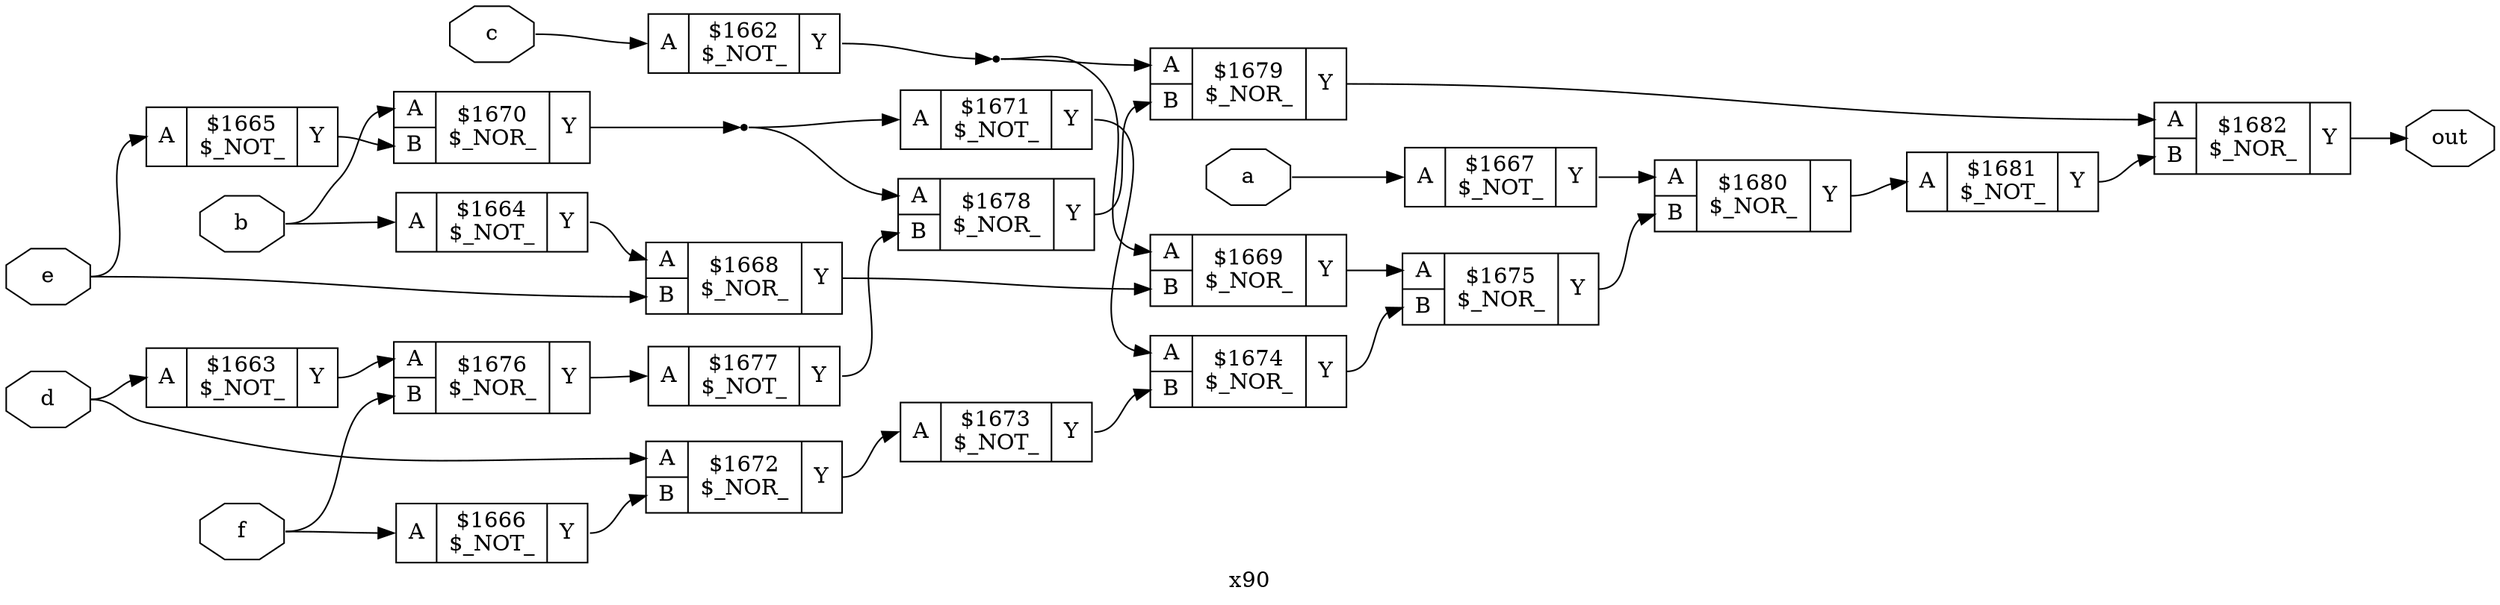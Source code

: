 digraph "x90" {
label="x90";
rankdir="LR";
remincross=true;
n21 [ shape=octagon, label="a", color="black", fontcolor="black" ];
n22 [ shape=octagon, label="b", color="black", fontcolor="black" ];
n23 [ shape=octagon, label="c", color="black", fontcolor="black" ];
n24 [ shape=octagon, label="d", color="black", fontcolor="black" ];
n25 [ shape=octagon, label="e", color="black", fontcolor="black" ];
n26 [ shape=octagon, label="f", color="black", fontcolor="black" ];
n27 [ shape=octagon, label="out", color="black", fontcolor="black" ];
c30 [ shape=record, label="{{<p28> A}|$1662\n$_NOT_|{<p29> Y}}" ];
c31 [ shape=record, label="{{<p28> A}|$1663\n$_NOT_|{<p29> Y}}" ];
c32 [ shape=record, label="{{<p28> A}|$1664\n$_NOT_|{<p29> Y}}" ];
c33 [ shape=record, label="{{<p28> A}|$1665\n$_NOT_|{<p29> Y}}" ];
c34 [ shape=record, label="{{<p28> A}|$1666\n$_NOT_|{<p29> Y}}" ];
c35 [ shape=record, label="{{<p28> A}|$1667\n$_NOT_|{<p29> Y}}" ];
c37 [ shape=record, label="{{<p28> A|<p36> B}|$1668\n$_NOR_|{<p29> Y}}" ];
c38 [ shape=record, label="{{<p28> A|<p36> B}|$1669\n$_NOR_|{<p29> Y}}" ];
c39 [ shape=record, label="{{<p28> A|<p36> B}|$1670\n$_NOR_|{<p29> Y}}" ];
c40 [ shape=record, label="{{<p28> A}|$1671\n$_NOT_|{<p29> Y}}" ];
c41 [ shape=record, label="{{<p28> A|<p36> B}|$1672\n$_NOR_|{<p29> Y}}" ];
c42 [ shape=record, label="{{<p28> A}|$1673\n$_NOT_|{<p29> Y}}" ];
c43 [ shape=record, label="{{<p28> A|<p36> B}|$1674\n$_NOR_|{<p29> Y}}" ];
c44 [ shape=record, label="{{<p28> A|<p36> B}|$1675\n$_NOR_|{<p29> Y}}" ];
c45 [ shape=record, label="{{<p28> A|<p36> B}|$1676\n$_NOR_|{<p29> Y}}" ];
c46 [ shape=record, label="{{<p28> A}|$1677\n$_NOT_|{<p29> Y}}" ];
c47 [ shape=record, label="{{<p28> A|<p36> B}|$1678\n$_NOR_|{<p29> Y}}" ];
c48 [ shape=record, label="{{<p28> A|<p36> B}|$1679\n$_NOR_|{<p29> Y}}" ];
c49 [ shape=record, label="{{<p28> A|<p36> B}|$1680\n$_NOR_|{<p29> Y}}" ];
c50 [ shape=record, label="{{<p28> A}|$1681\n$_NOT_|{<p29> Y}}" ];
c51 [ shape=record, label="{{<p28> A|<p36> B}|$1682\n$_NOR_|{<p29> Y}}" ];
c32:p29:e -> c37:p28:w [color="black", label=""];
c42:p29:e -> c43:p36:w [color="black", label=""];
c43:p29:e -> c44:p36:w [color="black", label=""];
c44:p29:e -> c49:p36:w [color="black", label=""];
c45:p29:e -> c46:p28:w [color="black", label=""];
c46:p29:e -> c47:p36:w [color="black", label=""];
c47:p29:e -> c48:p36:w [color="black", label=""];
c48:p29:e -> c51:p28:w [color="black", label=""];
c49:p29:e -> c50:p28:w [color="black", label=""];
c50:p29:e -> c51:p36:w [color="black", label=""];
n19 [ shape=point ];
c30:p29:e -> n19:w [color="black", label=""];
n19:e -> c38:p28:w [color="black", label=""];
n19:e -> c48:p28:w [color="black", label=""];
c33:p29:e -> c39:p36:w [color="black", label=""];
c31:p29:e -> c45:p28:w [color="black", label=""];
n21:e -> c35:p28:w [color="black", label=""];
n22:e -> c32:p28:w [color="black", label=""];
n22:e -> c39:p28:w [color="black", label=""];
n23:e -> c30:p28:w [color="black", label=""];
n24:e -> c31:p28:w [color="black", label=""];
n24:e -> c41:p28:w [color="black", label=""];
n25:e -> c33:p28:w [color="black", label=""];
n25:e -> c37:p36:w [color="black", label=""];
n26:e -> c34:p28:w [color="black", label=""];
n26:e -> c45:p36:w [color="black", label=""];
c51:p29:e -> n27:w [color="black", label=""];
c34:p29:e -> c41:p36:w [color="black", label=""];
c35:p29:e -> c49:p28:w [color="black", label=""];
c37:p29:e -> c38:p36:w [color="black", label=""];
c38:p29:e -> c44:p28:w [color="black", label=""];
n7 [ shape=point ];
c39:p29:e -> n7:w [color="black", label=""];
n7:e -> c40:p28:w [color="black", label=""];
n7:e -> c47:p28:w [color="black", label=""];
c40:p29:e -> c43:p28:w [color="black", label=""];
c41:p29:e -> c42:p28:w [color="black", label=""];
}
